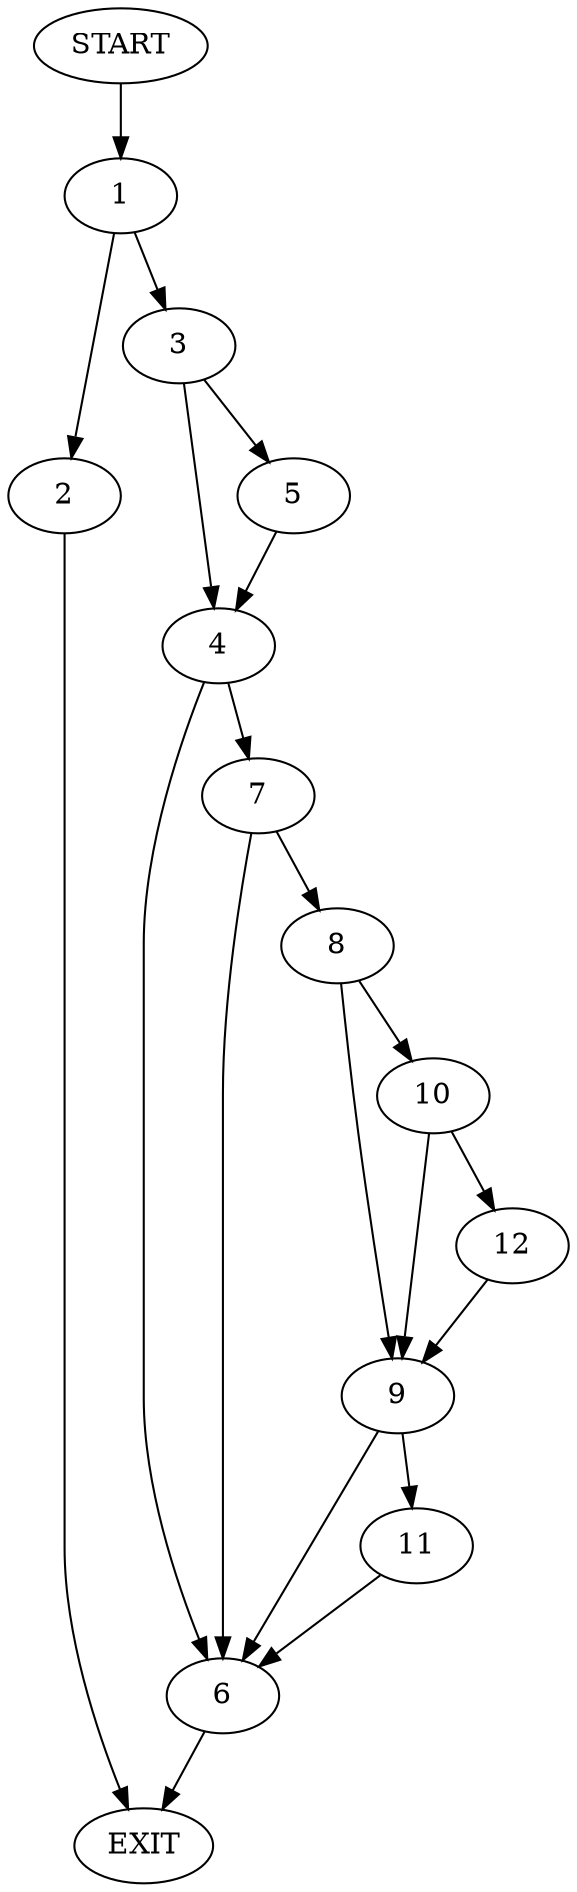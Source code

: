digraph {
0 [label="START"]
13 [label="EXIT"]
0 -> 1
1 -> 2
1 -> 3
3 -> 4
3 -> 5
2 -> 13
5 -> 4
4 -> 6
4 -> 7
6 -> 13
7 -> 6
7 -> 8
8 -> 9
8 -> 10
9 -> 11
9 -> 6
10 -> 12
10 -> 9
12 -> 9
11 -> 6
}
